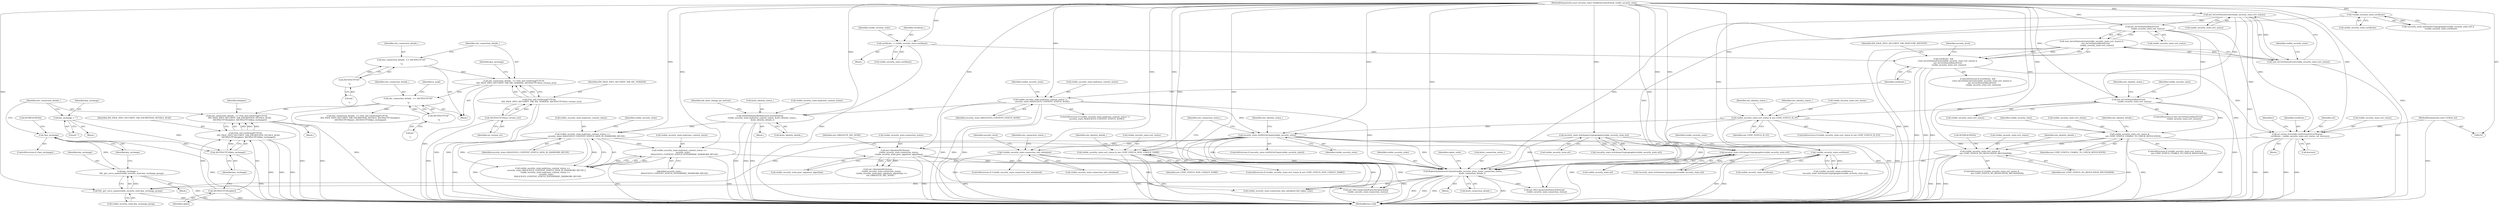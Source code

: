 digraph "0_Chrome_7cde8513c12a6e8ec5d1d1eb1cfd078d9adad3ef@API" {
"1000595" [label="(Call,site_connection_details_ += l10n_util::GetStringFUTF16(\n          IDS_PAGE_INFO_SECURITY_TAB_ENCRYPTION_DETAILS_AEAD,\n          ASCIIToUTF16(cipher), ASCIIToUTF16(key_exchange)))"];
"1000597" [label="(Call,l10n_util::GetStringFUTF16(\n          IDS_PAGE_INFO_SECURITY_TAB_ENCRYPTION_DETAILS_AEAD,\n          ASCIIToUTF16(cipher), ASCIIToUTF16(key_exchange)))"];
"1000599" [label="(Call,ASCIIToUTF16(cipher))"];
"1000601" [label="(Call,ASCIIToUTF16(key_exchange))"];
"1000588" [label="(Call,!key_exchange)"];
"1000581" [label="(Call,key_exchange =\n            SSL_get_curve_name(visible_security_state.key_exchange_group))"];
"1000583" [label="(Call,SSL_get_curve_name(visible_security_state.key_exchange_group))"];
"1000512" [label="(Call,ReportAnyInsecureContent(visible_security_state, &site_connection_status_,\n                             &site_connection_details_))"];
"1000226" [label="(Call,net::IsCertStatusError(visible_security_state.cert_status))"];
"1000106" [label="(MethodParameterIn,const security_state::VisibleSecurityState& visible_security_state)"];
"1000208" [label="(Call,visible_security_state.malicious_content_status ==\n             security_state::\n                 MALICIOUS_CONTENT_STATUS_ENTERPRISE_PASSWORD_REUSE)"];
"1000203" [label="(Call,visible_security_state.malicious_content_status ==\n             security_state::MALICIOUS_CONTENT_STATUS_SIGN_IN_PASSWORD_REUSE)"];
"1000188" [label="(Call,GetSiteIdentityByMaliciousContentStatus(\n        visible_security_state.malicious_content_status, &site_identity_status_,\n        &site_identity_details_))"];
"1000182" [label="(Call,visible_security_state.malicious_content_status !=\n      security_state::MALICIOUS_CONTENT_STATUS_NONE)"];
"1000456" [label="(Call,!visible_security_state.certificate)"];
"1000356" [label="(Call,security_state::IsSHA1InChain(visible_security_state))"];
"1000305" [label="(Call,visible_security_state.cert_status & net::CERT_STATUS_IS_EV)"];
"1000251" [label="(Call,net::IsCertStatusMinorError(\n                   visible_security_state.cert_status))"];
"1000230" [label="(Call,net::IsCertStatusMinorError(\n                  visible_security_state.cert_status))"];
"1000381" [label="(Call,!visible_security_state.certificate)"];
"1000493" [label="(Call,net::ObsoleteSSLStatus(\n            visible_security_state.connection_status,\n            visible_security_state.peer_signature_algorithm))"];
"1000275" [label="(Call,visible_security_state.cert_status &\n           net::CERT_STATUS_UNABLE_TO_CHECK_REVOCATION)"];
"1000377" [label="(Call,security_state::IsSchemeCryptographic(visible_security_state.url))"];
"1000475" [label="(Call,!visible_security_state.connection_info_initialized)"];
"1000430" [label="(Call,visible_security_state.cert_status & net::CERT_STATUS_NON_UNIQUE_NAME)"];
"1000404" [label="(Call,ssl_errors::ErrorInfo::GetErrorsForCertStatus(\n         certificate_, visible_security_state.cert_status, url, &errors))"];
"1000222" [label="(Call,certificate_ &&\n             (!net::IsCertStatusError(visible_security_state.cert_status) ||\n              net::IsCertStatusMinorError(\n                  visible_security_state.cert_status)))"];
"1000176" [label="(Call,certificate_ = visible_security_state.certificate)"];
"1000224" [label="(Call,!net::IsCertStatusError(visible_security_state.cert_status) ||\n              net::IsCertStatusMinorError(\n                  visible_security_state.cert_status))"];
"1000225" [label="(Call,!net::IsCertStatusError(visible_security_state.cert_status))"];
"1000104" [label="(MethodParameterIn,const GURL& url)"];
"1000287" [label="(Call,visible_security_state.cert_status &\n                  net::CERT_STATUS_NO_REVOCATION_MECHANISM)"];
"1000461" [label="(Call,security_state::IsSchemeCryptographic(visible_security_state.url))"];
"1000592" [label="(Call,key_exchange = \"\")"];
"1000571" [label="(Call,site_connection_details_ += ASCIIToUTF16(\"\n\n\"))"];
"1000573" [label="(Call,ASCIIToUTF16(\"\n\n\"))"];
"1000548" [label="(Call,site_connection_details_ += l10n_util::GetStringFUTF16(\n        IDS_PAGE_INFO_SECURITY_TAB_SSL_VERSION, ASCIIToUTF16(ssl_version_str)))"];
"1000550" [label="(Call,l10n_util::GetStringFUTF16(\n        IDS_PAGE_INFO_SECURITY_TAB_SSL_VERSION, ASCIIToUTF16(ssl_version_str)))"];
"1000552" [label="(Call,ASCIIToUTF16(ssl_version_str))"];
"1000544" [label="(Call,site_connection_details_ += ASCIIToUTF16(\"\n\n\"))"];
"1000546" [label="(Call,ASCIIToUTF16(\"\n\n\"))"];
"1000227" [label="(Call,visible_security_state.cert_status)"];
"1000307" [label="(Identifier,visible_security_state)"];
"1000605" [label="(Call,site_connection_details_ += l10n_util::GetStringFUTF16(\n          IDS_PAGE_INFO_SECURITY_TAB_ENCRYPTION_DETAILS, ASCIIToUTF16(cipher),\n          ASCIIToUTF16(mac), ASCIIToUTF16(key_exchange)))"];
"1000577" [label="(Block,)"];
"1000588" [label="(Call,!key_exchange)"];
"1000202" [label="(Call,visible_security_state.malicious_content_status ==\n             security_state::MALICIOUS_CONTENT_STATUS_SIGN_IN_PASSWORD_REUSE ||\n         visible_security_state.malicious_content_status ==\n             security_state::\n                 MALICIOUS_CONTENT_STATUS_ENTERPRISE_PASSWORD_REUSE)"];
"1000287" [label="(Call,visible_security_state.cert_status &\n                  net::CERT_STATUS_NO_REVOCATION_MECHANISM)"];
"1000184" [label="(Identifier,visible_security_state)"];
"1000550" [label="(Call,l10n_util::GetStringFUTF16(\n        IDS_PAGE_INFO_SECURITY_TAB_SSL_VERSION, ASCIIToUTF16(ssl_version_str)))"];
"1000355" [label="(ControlStructure,if (security_state::IsSHA1InChain(visible_security_state)))"];
"1000406" [label="(Call,visible_security_state.cert_status)"];
"1000212" [label="(Identifier,security_state::\n                 MALICIOUS_CONTENT_STATUS_ENTERPRISE_PASSWORD_REUSE)"];
"1000210" [label="(Identifier,visible_security_state)"];
"1000194" [label="(Call,&site_identity_details_)"];
"1000223" [label="(Identifier,certificate_)"];
"1000415" [label="(Identifier,i)"];
"1000356" [label="(Call,security_state::IsSHA1InChain(visible_security_state))"];
"1000300" [label="(Call,NOTREACHED())"];
"1000551" [label="(Identifier,IDS_PAGE_INFO_SECURITY_TAB_SSL_VERSION)"];
"1000431" [label="(Call,visible_security_state.cert_status)"];
"1000186" [label="(Identifier,security_state::MALICIOUS_CONTENT_STATUS_NONE)"];
"1000461" [label="(Call,security_state::IsSchemeCryptographic(visible_security_state.url))"];
"1000531" [label="(Block,)"];
"1000377" [label="(Call,security_state::IsSchemeCryptographic(visible_security_state.url))"];
"1000561" [label="(Identifier,key_exchange)"];
"1000590" [label="(Block,)"];
"1000188" [label="(Call,GetSiteIdentityByMaliciousContentStatus(\n        visible_security_state.malicious_content_status, &site_identity_status_,\n        &site_identity_details_))"];
"1000221" [label="(ControlStructure,if (certificate_ &&\n             (!net::IsCertStatusError(visible_security_state.cert_status) ||\n              net::IsCertStatusMinorError(\n                  visible_security_state.cert_status))))"];
"1000187" [label="(Block,)"];
"1000106" [label="(MethodParameterIn,const security_state::VisibleSecurityState& visible_security_state)"];
"1000183" [label="(Call,visible_security_state.malicious_content_status)"];
"1000601" [label="(Call,ASCIIToUTF16(key_exchange))"];
"1000405" [label="(Identifier,certificate_)"];
"1000225" [label="(Call,!net::IsCertStatusError(visible_security_state.cert_status))"];
"1000584" [label="(Call,visible_security_state.key_exchange_group)"];
"1000475" [label="(Call,!visible_security_state.connection_info_initialized)"];
"1000434" [label="(Identifier,net::CERT_STATUS_NON_UNIQUE_NAME)"];
"1000545" [label="(Identifier,site_connection_details_)"];
"1000382" [label="(Call,visible_security_state.certificate)"];
"1000203" [label="(Call,visible_security_state.malicious_content_status ==\n             security_state::MALICIOUS_CONTENT_STATUS_SIGN_IN_PASSWORD_REUSE)"];
"1000251" [label="(Call,net::IsCertStatusMinorError(\n                   visible_security_state.cert_status))"];
"1000409" [label="(Identifier,url)"];
"1000573" [label="(Call,ASCIIToUTF16(\"\n\n\"))"];
"1000181" [label="(ControlStructure,if (visible_security_state.malicious_content_status !=\n      security_state::MALICIOUS_CONTENT_STATUS_NONE))"];
"1000274" [label="(ControlStructure,if (visible_security_state.cert_status &\n           net::CERT_STATUS_UNABLE_TO_CHECK_REVOCATION))"];
"1000600" [label="(Identifier,cipher)"];
"1000204" [label="(Call,visible_security_state.malicious_content_status)"];
"1000288" [label="(Call,visible_security_state.cert_status)"];
"1000596" [label="(Identifier,site_connection_details_)"];
"1000592" [label="(Call,key_exchange = \"\")"];
"1000176" [label="(Call,certificate_ = visible_security_state.certificate)"];
"1000589" [label="(Identifier,key_exchange)"];
"1000516" [label="(Call,&site_connection_details_)"];
"1000375" [label="(Call,!security_state::IsSchemeCryptographic(visible_security_state.url) ||\n         !visible_security_state.certificate)"];
"1000198" [label="(Identifier,old_show_change_pw_buttons)"];
"1000306" [label="(Call,visible_security_state.cert_status)"];
"1000224" [label="(Call,!net::IsCertStatusError(visible_security_state.cert_status) ||\n              net::IsCertStatusMinorError(\n                  visible_security_state.cert_status))"];
"1000474" [label="(ControlStructure,if (!visible_security_state.connection_info_initialized))"];
"1000513" [label="(Identifier,visible_security_state)"];
"1000552" [label="(Call,ASCIIToUTF16(ssl_version_str))"];
"1000178" [label="(Call,visible_security_state.certificate)"];
"1000342" [label="(Identifier,site_identity_status_)"];
"1000304" [label="(ControlStructure,if (visible_security_state.cert_status & net::CERT_STATUS_IS_EV))"];
"1000597" [label="(Call,l10n_util::GetStringFUTF16(\n          IDS_PAGE_INFO_SECURITY_TAB_ENCRYPTION_DETAILS_AEAD,\n          ASCIIToUTF16(cipher), ASCIIToUTF16(key_exchange)))"];
"1000548" [label="(Call,site_connection_details_ += l10n_util::GetStringFUTF16(\n        IDS_PAGE_INFO_SECURITY_TAB_SSL_VERSION, ASCIIToUTF16(ssl_version_str)))"];
"1000275" [label="(Call,visible_security_state.cert_status &\n           net::CERT_STATUS_UNABLE_TO_CHECK_REVOCATION)"];
"1000544" [label="(Call,site_connection_details_ += ASCIIToUTF16(\"\n\n\"))"];
"1000626" [label="(MethodReturn,void)"];
"1000535" [label="(Call,net::SSLConnectionStatusToVersion(\n        visible_security_state.connection_status))"];
"1000360" [label="(Identifier,site_identity_status_)"];
"1000521" [label="(Call,net::SSLConnectionStatusToCipherSuite(\n      visible_security_state.connection_status))"];
"1000526" [label="(Call,visible_security_state.connection_info_initialized && cipher_suite)"];
"1000286" [label="(ControlStructure,if (visible_security_state.cert_status &\n                  net::CERT_STATUS_NO_REVOCATION_MECHANISM))"];
"1000520" [label="(Identifier,cipher_suite)"];
"1000546" [label="(Call,ASCIIToUTF16(\"\n\n\"))"];
"1000581" [label="(Call,key_exchange =\n            SSL_get_curve_name(visible_security_state.key_exchange_group))"];
"1000437" [label="(Identifier,site_identity_details_)"];
"1000222" [label="(Call,certificate_ &&\n             (!net::IsCertStatusError(visible_security_state.cert_status) ||\n              net::IsCertStatusMinorError(\n                  visible_security_state.cert_status)))"];
"1000376" [label="(Call,!security_state::IsSchemeCryptographic(visible_security_state.url))"];
"1000357" [label="(Identifier,visible_security_state)"];
"1000514" [label="(Call,&site_connection_status_)"];
"1000309" [label="(Identifier,net::CERT_STATUS_IS_EV)"];
"1000587" [label="(ControlStructure,if (!key_exchange))"];
"1000489" [label="(Identifier,site_connection_status_)"];
"1000594" [label="(Literal,\"\")"];
"1000476" [label="(Call,visible_security_state.connection_info_initialized)"];
"1000580" [label="(Block,)"];
"1000252" [label="(Call,visible_security_state.cert_status)"];
"1000305" [label="(Call,visible_security_state.cert_status & net::CERT_STATUS_IS_EV)"];
"1000289" [label="(Identifier,visible_security_state)"];
"1000460" [label="(Call,!security_state::IsSchemeCryptographic(visible_security_state.url))"];
"1000430" [label="(Call,visible_security_state.cert_status & net::CERT_STATUS_NON_UNIQUE_NAME)"];
"1000572" [label="(Identifier,site_connection_details_)"];
"1000294" [label="(Identifier,site_identity_details_)"];
"1000370" [label="(Block,)"];
"1000481" [label="(Identifier,security_level)"];
"1000373" [label="(Identifier,IDS_PAGE_INFO_SECURITY_TAB_INSECURE_IDENTITY)"];
"1000192" [label="(Call,&site_identity_status_)"];
"1000492" [label="(Call,net::ObsoleteSSLStatus(\n            visible_security_state.connection_status,\n            visible_security_state.peer_signature_algorithm) ==\n        net::OBSOLETE_SSL_NONE)"];
"1000177" [label="(Identifier,certificate_)"];
"1000231" [label="(Call,visible_security_state.cert_status)"];
"1000617" [label="(Identifier,delegate)"];
"1000512" [label="(Call,ReportAnyInsecureContent(visible_security_state, &site_connection_status_,\n                             &site_connection_details_))"];
"1000182" [label="(Call,visible_security_state.malicious_content_status !=\n      security_state::MALICIOUS_CONTENT_STATUS_NONE)"];
"1000595" [label="(Call,site_connection_details_ += l10n_util::GetStringFUTF16(\n          IDS_PAGE_INFO_SECURITY_TAB_ENCRYPTION_DETAILS_AEAD,\n          ASCIIToUTF16(cipher), ASCIIToUTF16(key_exchange)))"];
"1000257" [label="(Identifier,site_identity_status_)"];
"1000553" [label="(Identifier,ssl_version_str)"];
"1000493" [label="(Call,net::ObsoleteSSLStatus(\n            visible_security_state.connection_status,\n            visible_security_state.peer_signature_algorithm))"];
"1000497" [label="(Call,visible_security_state.peer_signature_algorithm)"];
"1000429" [label="(ControlStructure,if (visible_security_state.cert_status & net::CERT_STATUS_NON_UNIQUE_NAME))"];
"1000104" [label="(MethodParameterIn,const GURL& url)"];
"1000583" [label="(Call,SSL_get_curve_name(visible_security_state.key_exchange_group))"];
"1000457" [label="(Call,visible_security_state.certificate)"];
"1000582" [label="(Identifier,key_exchange)"];
"1000549" [label="(Identifier,site_connection_details_)"];
"1000279" [label="(Identifier,net::CERT_STATUS_UNABLE_TO_CHECK_REVOCATION)"];
"1000593" [label="(Identifier,key_exchange)"];
"1000226" [label="(Call,net::IsCertStatusError(visible_security_state.cert_status))"];
"1000209" [label="(Call,visible_security_state.malicious_content_status)"];
"1000237" [label="(Identifier,security_level)"];
"1000381" [label="(Call,!visible_security_state.certificate)"];
"1000455" [label="(Call,!visible_security_state.certificate ||\n      !security_state::IsSchemeCryptographic(visible_security_state.url))"];
"1000445" [label="(Identifier,site_connection_status_)"];
"1000207" [label="(Identifier,security_state::MALICIOUS_CONTENT_STATUS_SIGN_IN_PASSWORD_REUSE)"];
"1000456" [label="(Call,!visible_security_state.certificate)"];
"1000312" [label="(Identifier,site_identity_status_)"];
"1000404" [label="(Call,ssl_errors::ErrorInfo::GetErrorsForCertStatus(\n         certificate_, visible_security_state.cert_status, url, &errors))"];
"1000250" [label="(ControlStructure,if (net::IsCertStatusMinorError(\n                   visible_security_state.cert_status)))"];
"1000591" [label="(Call,NOTREACHED())"];
"1000291" [label="(Identifier,net::CERT_STATUS_NO_REVOCATION_MECHANISM)"];
"1000602" [label="(Identifier,key_exchange)"];
"1000494" [label="(Call,visible_security_state.connection_status)"];
"1000500" [label="(Identifier,net::OBSOLETE_SSL_NONE)"];
"1000599" [label="(Call,ASCIIToUTF16(cipher))"];
"1000462" [label="(Call,visible_security_state.url)"];
"1000574" [label="(Literal,\"\n\n\")"];
"1000208" [label="(Call,visible_security_state.malicious_content_status ==\n             security_state::\n                 MALICIOUS_CONTENT_STATUS_ENTERPRISE_PASSWORD_REUSE)"];
"1000189" [label="(Call,visible_security_state.malicious_content_status)"];
"1000276" [label="(Call,visible_security_state.cert_status)"];
"1000232" [label="(Identifier,visible_security_state)"];
"1000576" [label="(Identifier,is_aead)"];
"1000282" [label="(Identifier,site_identity_details_)"];
"1000410" [label="(Call,&errors)"];
"1000571" [label="(Call,site_connection_details_ += ASCIIToUTF16(\"\n\n\"))"];
"1000107" [label="(Block,)"];
"1000190" [label="(Identifier,visible_security_state)"];
"1000463" [label="(Identifier,visible_security_state)"];
"1000378" [label="(Call,visible_security_state.url)"];
"1000547" [label="(Literal,\"\n\n\")"];
"1000230" [label="(Call,net::IsCertStatusMinorError(\n                  visible_security_state.cert_status))"];
"1000487" [label="(Block,)"];
"1000598" [label="(Identifier,IDS_PAGE_INFO_SECURITY_TAB_ENCRYPTION_DETAILS_AEAD)"];
"1000595" -> "1000577"  [label="AST: "];
"1000595" -> "1000597"  [label="CFG: "];
"1000596" -> "1000595"  [label="AST: "];
"1000597" -> "1000595"  [label="AST: "];
"1000617" -> "1000595"  [label="CFG: "];
"1000595" -> "1000626"  [label="DDG: "];
"1000595" -> "1000626"  [label="DDG: "];
"1000597" -> "1000595"  [label="DDG: "];
"1000597" -> "1000595"  [label="DDG: "];
"1000597" -> "1000595"  [label="DDG: "];
"1000571" -> "1000595"  [label="DDG: "];
"1000597" -> "1000601"  [label="CFG: "];
"1000598" -> "1000597"  [label="AST: "];
"1000599" -> "1000597"  [label="AST: "];
"1000601" -> "1000597"  [label="AST: "];
"1000597" -> "1000626"  [label="DDG: "];
"1000597" -> "1000626"  [label="DDG: "];
"1000597" -> "1000626"  [label="DDG: "];
"1000599" -> "1000597"  [label="DDG: "];
"1000601" -> "1000597"  [label="DDG: "];
"1000599" -> "1000600"  [label="CFG: "];
"1000600" -> "1000599"  [label="AST: "];
"1000602" -> "1000599"  [label="CFG: "];
"1000599" -> "1000626"  [label="DDG: "];
"1000601" -> "1000602"  [label="CFG: "];
"1000602" -> "1000601"  [label="AST: "];
"1000601" -> "1000626"  [label="DDG: "];
"1000588" -> "1000601"  [label="DDG: "];
"1000592" -> "1000601"  [label="DDG: "];
"1000588" -> "1000587"  [label="AST: "];
"1000588" -> "1000589"  [label="CFG: "];
"1000589" -> "1000588"  [label="AST: "];
"1000591" -> "1000588"  [label="CFG: "];
"1000596" -> "1000588"  [label="CFG: "];
"1000588" -> "1000626"  [label="DDG: "];
"1000581" -> "1000588"  [label="DDG: "];
"1000581" -> "1000580"  [label="AST: "];
"1000581" -> "1000583"  [label="CFG: "];
"1000582" -> "1000581"  [label="AST: "];
"1000583" -> "1000581"  [label="AST: "];
"1000589" -> "1000581"  [label="CFG: "];
"1000581" -> "1000626"  [label="DDG: "];
"1000583" -> "1000581"  [label="DDG: "];
"1000583" -> "1000584"  [label="CFG: "];
"1000584" -> "1000583"  [label="AST: "];
"1000583" -> "1000626"  [label="DDG: "];
"1000512" -> "1000583"  [label="DDG: "];
"1000356" -> "1000583"  [label="DDG: "];
"1000106" -> "1000583"  [label="DDG: "];
"1000512" -> "1000487"  [label="AST: "];
"1000512" -> "1000516"  [label="CFG: "];
"1000513" -> "1000512"  [label="AST: "];
"1000514" -> "1000512"  [label="AST: "];
"1000516" -> "1000512"  [label="AST: "];
"1000520" -> "1000512"  [label="CFG: "];
"1000512" -> "1000626"  [label="DDG: "];
"1000512" -> "1000626"  [label="DDG: "];
"1000512" -> "1000626"  [label="DDG: "];
"1000512" -> "1000626"  [label="DDG: "];
"1000226" -> "1000512"  [label="DDG: "];
"1000208" -> "1000512"  [label="DDG: "];
"1000456" -> "1000512"  [label="DDG: "];
"1000493" -> "1000512"  [label="DDG: "];
"1000493" -> "1000512"  [label="DDG: "];
"1000356" -> "1000512"  [label="DDG: "];
"1000305" -> "1000512"  [label="DDG: "];
"1000275" -> "1000512"  [label="DDG: "];
"1000377" -> "1000512"  [label="DDG: "];
"1000182" -> "1000512"  [label="DDG: "];
"1000203" -> "1000512"  [label="DDG: "];
"1000475" -> "1000512"  [label="DDG: "];
"1000230" -> "1000512"  [label="DDG: "];
"1000430" -> "1000512"  [label="DDG: "];
"1000287" -> "1000512"  [label="DDG: "];
"1000461" -> "1000512"  [label="DDG: "];
"1000106" -> "1000512"  [label="DDG: "];
"1000512" -> "1000521"  [label="DDG: "];
"1000512" -> "1000526"  [label="DDG: "];
"1000512" -> "1000535"  [label="DDG: "];
"1000226" -> "1000225"  [label="AST: "];
"1000226" -> "1000227"  [label="CFG: "];
"1000227" -> "1000226"  [label="AST: "];
"1000225" -> "1000226"  [label="CFG: "];
"1000226" -> "1000626"  [label="DDG: "];
"1000226" -> "1000225"  [label="DDG: "];
"1000106" -> "1000226"  [label="DDG: "];
"1000226" -> "1000230"  [label="DDG: "];
"1000226" -> "1000251"  [label="DDG: "];
"1000226" -> "1000404"  [label="DDG: "];
"1000106" -> "1000103"  [label="AST: "];
"1000106" -> "1000626"  [label="DDG: "];
"1000106" -> "1000176"  [label="DDG: "];
"1000106" -> "1000182"  [label="DDG: "];
"1000106" -> "1000188"  [label="DDG: "];
"1000106" -> "1000203"  [label="DDG: "];
"1000106" -> "1000208"  [label="DDG: "];
"1000106" -> "1000230"  [label="DDG: "];
"1000106" -> "1000251"  [label="DDG: "];
"1000106" -> "1000275"  [label="DDG: "];
"1000106" -> "1000287"  [label="DDG: "];
"1000106" -> "1000305"  [label="DDG: "];
"1000106" -> "1000356"  [label="DDG: "];
"1000106" -> "1000377"  [label="DDG: "];
"1000106" -> "1000381"  [label="DDG: "];
"1000106" -> "1000404"  [label="DDG: "];
"1000106" -> "1000430"  [label="DDG: "];
"1000106" -> "1000456"  [label="DDG: "];
"1000106" -> "1000461"  [label="DDG: "];
"1000106" -> "1000475"  [label="DDG: "];
"1000106" -> "1000493"  [label="DDG: "];
"1000106" -> "1000521"  [label="DDG: "];
"1000106" -> "1000526"  [label="DDG: "];
"1000106" -> "1000535"  [label="DDG: "];
"1000208" -> "1000202"  [label="AST: "];
"1000208" -> "1000212"  [label="CFG: "];
"1000209" -> "1000208"  [label="AST: "];
"1000212" -> "1000208"  [label="AST: "];
"1000202" -> "1000208"  [label="CFG: "];
"1000208" -> "1000626"  [label="DDG: "];
"1000208" -> "1000626"  [label="DDG: "];
"1000208" -> "1000202"  [label="DDG: "];
"1000208" -> "1000202"  [label="DDG: "];
"1000203" -> "1000208"  [label="DDG: "];
"1000203" -> "1000202"  [label="AST: "];
"1000203" -> "1000207"  [label="CFG: "];
"1000204" -> "1000203"  [label="AST: "];
"1000207" -> "1000203"  [label="AST: "];
"1000210" -> "1000203"  [label="CFG: "];
"1000202" -> "1000203"  [label="CFG: "];
"1000203" -> "1000626"  [label="DDG: "];
"1000203" -> "1000626"  [label="DDG: "];
"1000203" -> "1000202"  [label="DDG: "];
"1000203" -> "1000202"  [label="DDG: "];
"1000188" -> "1000203"  [label="DDG: "];
"1000188" -> "1000187"  [label="AST: "];
"1000188" -> "1000194"  [label="CFG: "];
"1000189" -> "1000188"  [label="AST: "];
"1000192" -> "1000188"  [label="AST: "];
"1000194" -> "1000188"  [label="AST: "];
"1000198" -> "1000188"  [label="CFG: "];
"1000188" -> "1000626"  [label="DDG: "];
"1000188" -> "1000626"  [label="DDG: "];
"1000188" -> "1000626"  [label="DDG: "];
"1000182" -> "1000188"  [label="DDG: "];
"1000182" -> "1000181"  [label="AST: "];
"1000182" -> "1000186"  [label="CFG: "];
"1000183" -> "1000182"  [label="AST: "];
"1000186" -> "1000182"  [label="AST: "];
"1000190" -> "1000182"  [label="CFG: "];
"1000223" -> "1000182"  [label="CFG: "];
"1000182" -> "1000626"  [label="DDG: "];
"1000182" -> "1000626"  [label="DDG: "];
"1000182" -> "1000626"  [label="DDG: "];
"1000182" -> "1000356"  [label="DDG: "];
"1000456" -> "1000455"  [label="AST: "];
"1000456" -> "1000457"  [label="CFG: "];
"1000457" -> "1000456"  [label="AST: "];
"1000463" -> "1000456"  [label="CFG: "];
"1000455" -> "1000456"  [label="CFG: "];
"1000456" -> "1000626"  [label="DDG: "];
"1000456" -> "1000455"  [label="DDG: "];
"1000356" -> "1000456"  [label="DDG: "];
"1000381" -> "1000456"  [label="DDG: "];
"1000356" -> "1000355"  [label="AST: "];
"1000356" -> "1000357"  [label="CFG: "];
"1000357" -> "1000356"  [label="AST: "];
"1000360" -> "1000356"  [label="CFG: "];
"1000445" -> "1000356"  [label="CFG: "];
"1000356" -> "1000626"  [label="DDG: "];
"1000356" -> "1000626"  [label="DDG: "];
"1000305" -> "1000356"  [label="DDG: "];
"1000356" -> "1000461"  [label="DDG: "];
"1000356" -> "1000475"  [label="DDG: "];
"1000356" -> "1000493"  [label="DDG: "];
"1000356" -> "1000521"  [label="DDG: "];
"1000356" -> "1000526"  [label="DDG: "];
"1000356" -> "1000535"  [label="DDG: "];
"1000305" -> "1000304"  [label="AST: "];
"1000305" -> "1000309"  [label="CFG: "];
"1000306" -> "1000305"  [label="AST: "];
"1000309" -> "1000305"  [label="AST: "];
"1000312" -> "1000305"  [label="CFG: "];
"1000342" -> "1000305"  [label="CFG: "];
"1000305" -> "1000626"  [label="DDG: "];
"1000305" -> "1000626"  [label="DDG: "];
"1000305" -> "1000626"  [label="DDG: "];
"1000251" -> "1000305"  [label="DDG: "];
"1000251" -> "1000250"  [label="AST: "];
"1000251" -> "1000252"  [label="CFG: "];
"1000252" -> "1000251"  [label="AST: "];
"1000257" -> "1000251"  [label="CFG: "];
"1000307" -> "1000251"  [label="CFG: "];
"1000251" -> "1000626"  [label="DDG: "];
"1000230" -> "1000251"  [label="DDG: "];
"1000251" -> "1000275"  [label="DDG: "];
"1000230" -> "1000224"  [label="AST: "];
"1000230" -> "1000231"  [label="CFG: "];
"1000231" -> "1000230"  [label="AST: "];
"1000224" -> "1000230"  [label="CFG: "];
"1000230" -> "1000626"  [label="DDG: "];
"1000230" -> "1000224"  [label="DDG: "];
"1000230" -> "1000404"  [label="DDG: "];
"1000381" -> "1000375"  [label="AST: "];
"1000381" -> "1000382"  [label="CFG: "];
"1000382" -> "1000381"  [label="AST: "];
"1000375" -> "1000381"  [label="CFG: "];
"1000381" -> "1000375"  [label="DDG: "];
"1000493" -> "1000492"  [label="AST: "];
"1000493" -> "1000497"  [label="CFG: "];
"1000494" -> "1000493"  [label="AST: "];
"1000497" -> "1000493"  [label="AST: "];
"1000500" -> "1000493"  [label="CFG: "];
"1000493" -> "1000626"  [label="DDG: "];
"1000493" -> "1000492"  [label="DDG: "];
"1000493" -> "1000492"  [label="DDG: "];
"1000493" -> "1000521"  [label="DDG: "];
"1000275" -> "1000274"  [label="AST: "];
"1000275" -> "1000279"  [label="CFG: "];
"1000276" -> "1000275"  [label="AST: "];
"1000279" -> "1000275"  [label="AST: "];
"1000282" -> "1000275"  [label="CFG: "];
"1000289" -> "1000275"  [label="CFG: "];
"1000275" -> "1000626"  [label="DDG: "];
"1000275" -> "1000626"  [label="DDG: "];
"1000275" -> "1000626"  [label="DDG: "];
"1000275" -> "1000287"  [label="DDG: "];
"1000377" -> "1000376"  [label="AST: "];
"1000377" -> "1000378"  [label="CFG: "];
"1000378" -> "1000377"  [label="AST: "];
"1000376" -> "1000377"  [label="CFG: "];
"1000377" -> "1000626"  [label="DDG: "];
"1000377" -> "1000376"  [label="DDG: "];
"1000377" -> "1000461"  [label="DDG: "];
"1000475" -> "1000474"  [label="AST: "];
"1000475" -> "1000476"  [label="CFG: "];
"1000476" -> "1000475"  [label="AST: "];
"1000481" -> "1000475"  [label="CFG: "];
"1000489" -> "1000475"  [label="CFG: "];
"1000475" -> "1000626"  [label="DDG: "];
"1000475" -> "1000526"  [label="DDG: "];
"1000430" -> "1000429"  [label="AST: "];
"1000430" -> "1000434"  [label="CFG: "];
"1000431" -> "1000430"  [label="AST: "];
"1000434" -> "1000430"  [label="AST: "];
"1000437" -> "1000430"  [label="CFG: "];
"1000445" -> "1000430"  [label="CFG: "];
"1000430" -> "1000626"  [label="DDG: "];
"1000430" -> "1000626"  [label="DDG: "];
"1000430" -> "1000626"  [label="DDG: "];
"1000404" -> "1000430"  [label="DDG: "];
"1000404" -> "1000370"  [label="AST: "];
"1000404" -> "1000410"  [label="CFG: "];
"1000405" -> "1000404"  [label="AST: "];
"1000406" -> "1000404"  [label="AST: "];
"1000409" -> "1000404"  [label="AST: "];
"1000410" -> "1000404"  [label="AST: "];
"1000415" -> "1000404"  [label="CFG: "];
"1000404" -> "1000626"  [label="DDG: "];
"1000404" -> "1000626"  [label="DDG: "];
"1000404" -> "1000626"  [label="DDG: "];
"1000404" -> "1000626"  [label="DDG: "];
"1000222" -> "1000404"  [label="DDG: "];
"1000104" -> "1000404"  [label="DDG: "];
"1000222" -> "1000221"  [label="AST: "];
"1000222" -> "1000223"  [label="CFG: "];
"1000222" -> "1000224"  [label="CFG: "];
"1000223" -> "1000222"  [label="AST: "];
"1000224" -> "1000222"  [label="AST: "];
"1000237" -> "1000222"  [label="CFG: "];
"1000373" -> "1000222"  [label="CFG: "];
"1000222" -> "1000626"  [label="DDG: "];
"1000222" -> "1000626"  [label="DDG: "];
"1000222" -> "1000626"  [label="DDG: "];
"1000176" -> "1000222"  [label="DDG: "];
"1000224" -> "1000222"  [label="DDG: "];
"1000224" -> "1000222"  [label="DDG: "];
"1000176" -> "1000107"  [label="AST: "];
"1000176" -> "1000178"  [label="CFG: "];
"1000177" -> "1000176"  [label="AST: "];
"1000178" -> "1000176"  [label="AST: "];
"1000184" -> "1000176"  [label="CFG: "];
"1000176" -> "1000626"  [label="DDG: "];
"1000224" -> "1000225"  [label="CFG: "];
"1000225" -> "1000224"  [label="AST: "];
"1000224" -> "1000626"  [label="DDG: "];
"1000224" -> "1000626"  [label="DDG: "];
"1000225" -> "1000224"  [label="DDG: "];
"1000232" -> "1000225"  [label="CFG: "];
"1000225" -> "1000626"  [label="DDG: "];
"1000104" -> "1000103"  [label="AST: "];
"1000104" -> "1000626"  [label="DDG: "];
"1000287" -> "1000286"  [label="AST: "];
"1000287" -> "1000291"  [label="CFG: "];
"1000288" -> "1000287"  [label="AST: "];
"1000291" -> "1000287"  [label="AST: "];
"1000294" -> "1000287"  [label="CFG: "];
"1000300" -> "1000287"  [label="CFG: "];
"1000287" -> "1000626"  [label="DDG: "];
"1000287" -> "1000626"  [label="DDG: "];
"1000287" -> "1000626"  [label="DDG: "];
"1000461" -> "1000460"  [label="AST: "];
"1000461" -> "1000462"  [label="CFG: "];
"1000462" -> "1000461"  [label="AST: "];
"1000460" -> "1000461"  [label="CFG: "];
"1000461" -> "1000626"  [label="DDG: "];
"1000461" -> "1000460"  [label="DDG: "];
"1000592" -> "1000590"  [label="AST: "];
"1000592" -> "1000594"  [label="CFG: "];
"1000593" -> "1000592"  [label="AST: "];
"1000594" -> "1000592"  [label="AST: "];
"1000596" -> "1000592"  [label="CFG: "];
"1000571" -> "1000531"  [label="AST: "];
"1000571" -> "1000573"  [label="CFG: "];
"1000572" -> "1000571"  [label="AST: "];
"1000573" -> "1000571"  [label="AST: "];
"1000576" -> "1000571"  [label="CFG: "];
"1000571" -> "1000626"  [label="DDG: "];
"1000573" -> "1000571"  [label="DDG: "];
"1000548" -> "1000571"  [label="DDG: "];
"1000571" -> "1000605"  [label="DDG: "];
"1000573" -> "1000574"  [label="CFG: "];
"1000574" -> "1000573"  [label="AST: "];
"1000548" -> "1000531"  [label="AST: "];
"1000548" -> "1000550"  [label="CFG: "];
"1000549" -> "1000548"  [label="AST: "];
"1000550" -> "1000548"  [label="AST: "];
"1000561" -> "1000548"  [label="CFG: "];
"1000548" -> "1000626"  [label="DDG: "];
"1000550" -> "1000548"  [label="DDG: "];
"1000550" -> "1000548"  [label="DDG: "];
"1000544" -> "1000548"  [label="DDG: "];
"1000550" -> "1000552"  [label="CFG: "];
"1000551" -> "1000550"  [label="AST: "];
"1000552" -> "1000550"  [label="AST: "];
"1000550" -> "1000626"  [label="DDG: "];
"1000550" -> "1000626"  [label="DDG: "];
"1000552" -> "1000550"  [label="DDG: "];
"1000552" -> "1000553"  [label="CFG: "];
"1000553" -> "1000552"  [label="AST: "];
"1000552" -> "1000626"  [label="DDG: "];
"1000544" -> "1000531"  [label="AST: "];
"1000544" -> "1000546"  [label="CFG: "];
"1000545" -> "1000544"  [label="AST: "];
"1000546" -> "1000544"  [label="AST: "];
"1000549" -> "1000544"  [label="CFG: "];
"1000546" -> "1000544"  [label="DDG: "];
"1000546" -> "1000547"  [label="CFG: "];
"1000547" -> "1000546"  [label="AST: "];
}
